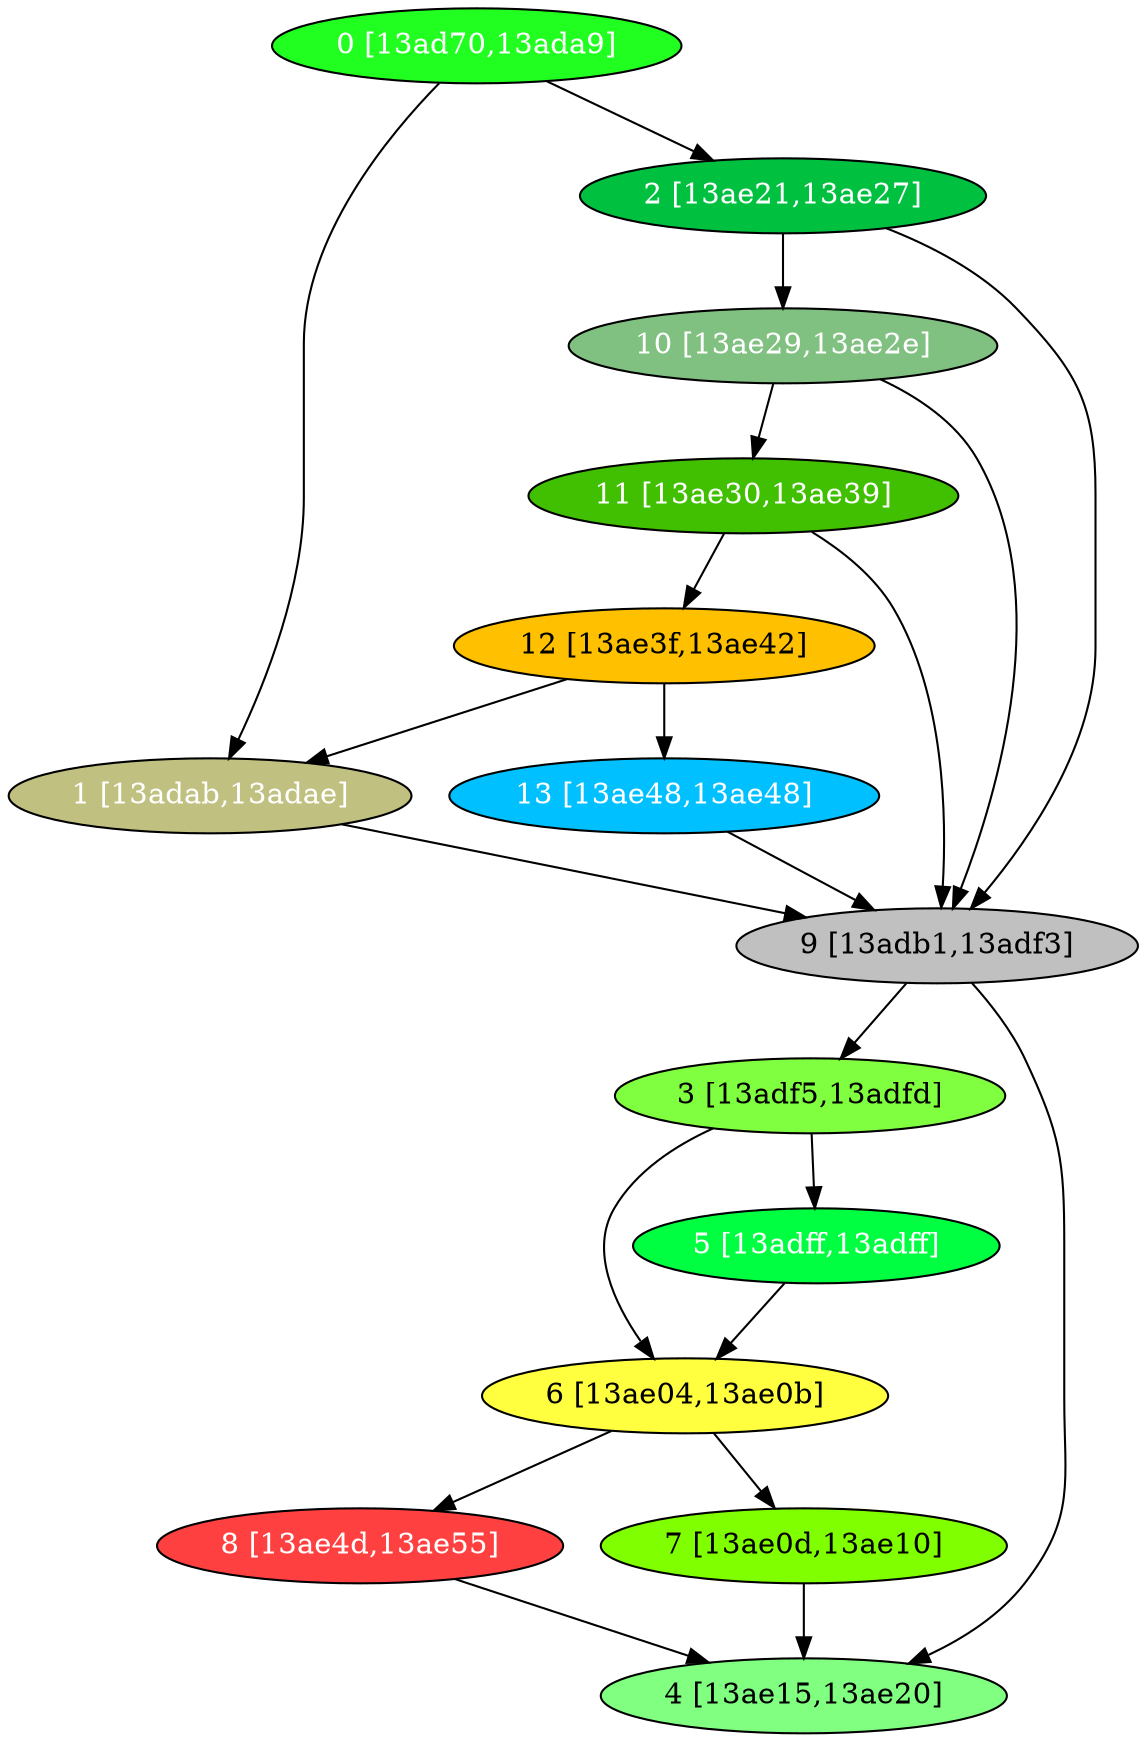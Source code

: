 diGraph libnss3{
	libnss3_0  [style=filled fillcolor="#20FF20" fontcolor="#ffffff" shape=oval label="0 [13ad70,13ada9]"]
	libnss3_1  [style=filled fillcolor="#C0C080" fontcolor="#ffffff" shape=oval label="1 [13adab,13adae]"]
	libnss3_2  [style=filled fillcolor="#00C040" fontcolor="#ffffff" shape=oval label="2 [13ae21,13ae27]"]
	libnss3_3  [style=filled fillcolor="#80FF40" fontcolor="#000000" shape=oval label="3 [13adf5,13adfd]"]
	libnss3_4  [style=filled fillcolor="#80FF80" fontcolor="#000000" shape=oval label="4 [13ae15,13ae20]"]
	libnss3_5  [style=filled fillcolor="#00FF40" fontcolor="#ffffff" shape=oval label="5 [13adff,13adff]"]
	libnss3_6  [style=filled fillcolor="#FFFF40" fontcolor="#000000" shape=oval label="6 [13ae04,13ae0b]"]
	libnss3_7  [style=filled fillcolor="#80FF00" fontcolor="#000000" shape=oval label="7 [13ae0d,13ae10]"]
	libnss3_8  [style=filled fillcolor="#FF4040" fontcolor="#ffffff" shape=oval label="8 [13ae4d,13ae55]"]
	libnss3_9  [style=filled fillcolor="#C0C0C0" fontcolor="#000000" shape=oval label="9 [13adb1,13adf3]"]
	libnss3_a  [style=filled fillcolor="#80C080" fontcolor="#ffffff" shape=oval label="10 [13ae29,13ae2e]"]
	libnss3_b  [style=filled fillcolor="#40C000" fontcolor="#ffffff" shape=oval label="11 [13ae30,13ae39]"]
	libnss3_c  [style=filled fillcolor="#FFC000" fontcolor="#000000" shape=oval label="12 [13ae3f,13ae42]"]
	libnss3_d  [style=filled fillcolor="#00C0FF" fontcolor="#ffffff" shape=oval label="13 [13ae48,13ae48]"]

	libnss3_0 -> libnss3_1
	libnss3_0 -> libnss3_2
	libnss3_1 -> libnss3_9
	libnss3_2 -> libnss3_9
	libnss3_2 -> libnss3_a
	libnss3_3 -> libnss3_5
	libnss3_3 -> libnss3_6
	libnss3_5 -> libnss3_6
	libnss3_6 -> libnss3_7
	libnss3_6 -> libnss3_8
	libnss3_7 -> libnss3_4
	libnss3_8 -> libnss3_4
	libnss3_9 -> libnss3_3
	libnss3_9 -> libnss3_4
	libnss3_a -> libnss3_9
	libnss3_a -> libnss3_b
	libnss3_b -> libnss3_9
	libnss3_b -> libnss3_c
	libnss3_c -> libnss3_1
	libnss3_c -> libnss3_d
	libnss3_d -> libnss3_9
}